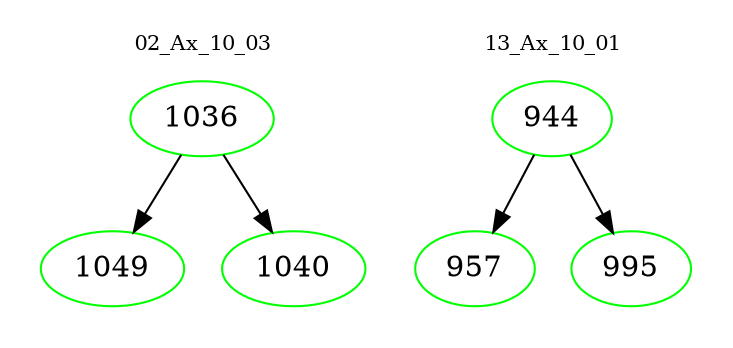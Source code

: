 digraph{
subgraph cluster_0 {
color = white
label = "02_Ax_10_03";
fontsize=10;
T0_1036 [label="1036", color="green"]
T0_1036 -> T0_1049 [color="black"]
T0_1049 [label="1049", color="green"]
T0_1036 -> T0_1040 [color="black"]
T0_1040 [label="1040", color="green"]
}
subgraph cluster_1 {
color = white
label = "13_Ax_10_01";
fontsize=10;
T1_944 [label="944", color="green"]
T1_944 -> T1_957 [color="black"]
T1_957 [label="957", color="green"]
T1_944 -> T1_995 [color="black"]
T1_995 [label="995", color="green"]
}
}
